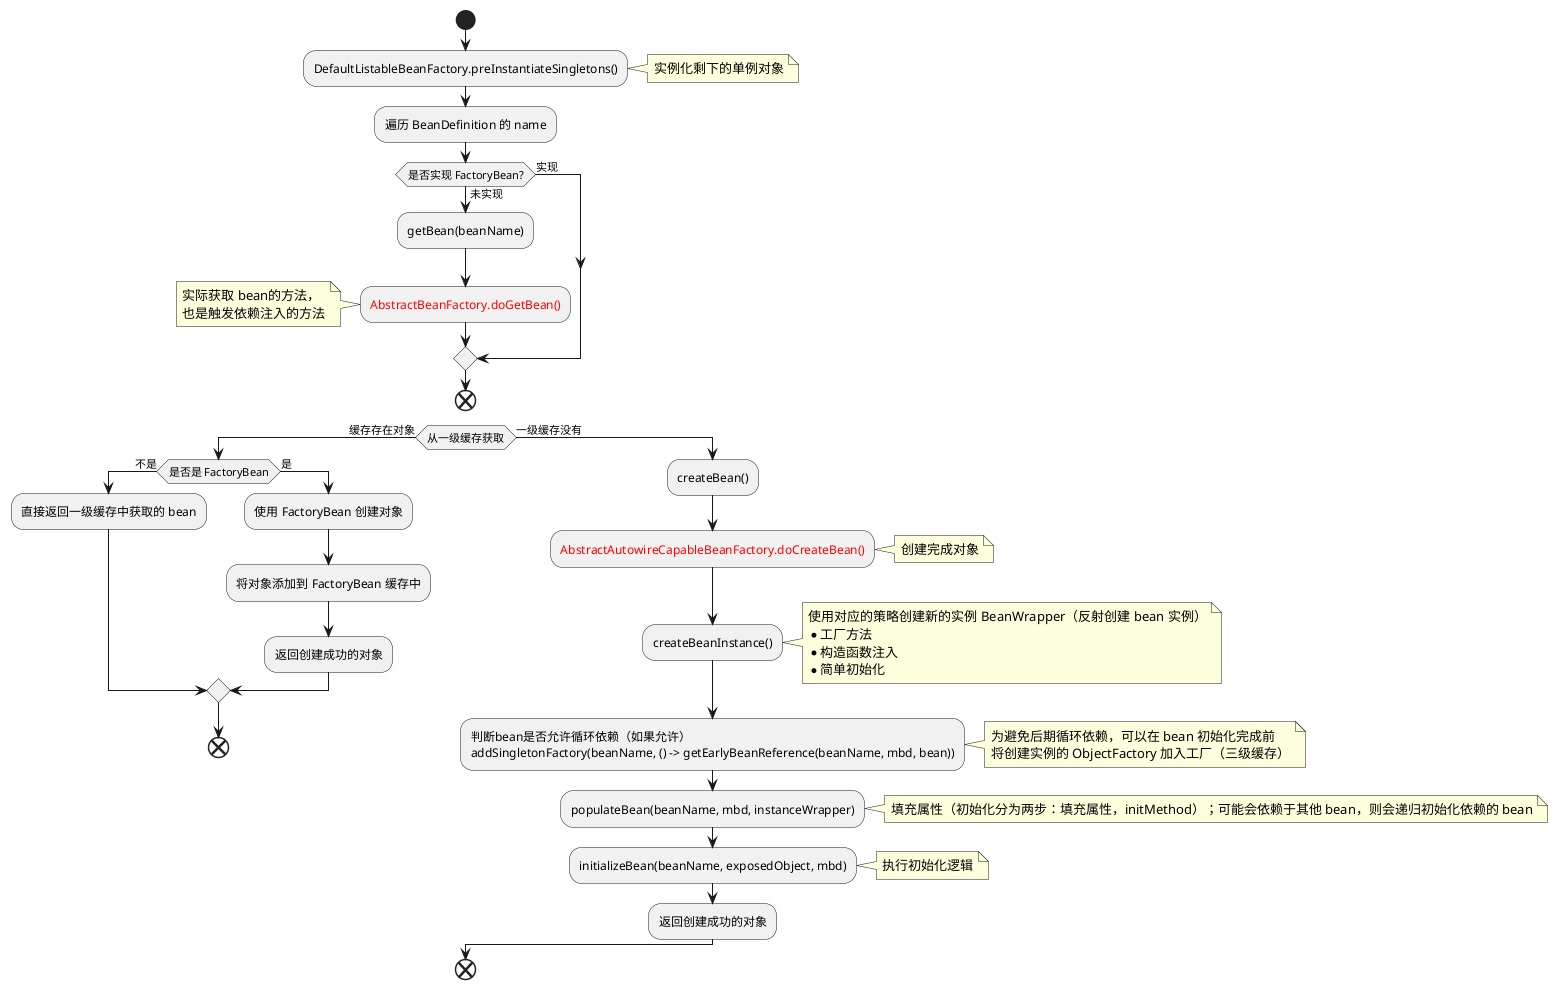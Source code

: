 @startuml

start
:DefaultListableBeanFactory.preInstantiateSingletons();
note right:实例化剩下的单例对象
:遍历 BeanDefinition 的 name;
if(是否实现 FactoryBean?) then(实现)

else(未实现)
:getBean(beanName);
:<color:red>AbstractBeanFactory.doGetBean();
note left:实际获取 bean的方法，\n也是触发依赖注入的方法
endif
end
if(从一级缓存获取) then(缓存存在对象)
if(是否是 FactoryBean) then(不是)
:直接返回一级缓存中获取的 bean;
else(是)
:使用 FactoryBean 创建对象;
:将对象添加到 FactoryBean 缓存中;
:返回创建成功的对象;
endif
end
else(一级缓存没有)
:createBean();
:<color:red>AbstractAutowireCapableBeanFactory.doCreateBean();
note right:创建完成对象

:createBeanInstance();
note right
使用对应的策略创建新的实例 BeanWrapper（反射创建 bean 实例）
* 工厂方法
* 构造函数注入
* 简单初始化
end note
:判断bean是否允许循环依赖（如果允许）
addSingletonFactory(beanName, () -> getEarlyBeanReference(beanName, mbd, bean));
note right:为避免后期循环依赖，可以在 bean 初始化完成前\n将创建实例的 ObjectFactory 加入工厂（三级缓存）
:populateBean(beanName, mbd, instanceWrapper);
note right
填充属性（初始化分为两步：填充属性，initMethod）；可能会依赖于其他 bean，则会递归初始化依赖的 bean
end note
:initializeBean(beanName, exposedObject, mbd);
note right: 执行初始化逻辑

:返回创建成功的对象;
endif
end

@enduml